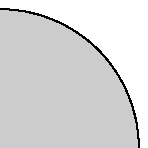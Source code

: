 input boxes
beginfig(1);
prologues:=3;

%some colours
color lightgrey;
lightgrey:=(4/5, 4/5, 4/5);
color midgrey;
midgrey:=(3/5, 3/5, 3/5);
color darkgrey;
darkgrey=(2/5, 2/5, 2/5);
color gloom;
gloom=(1/5, 1/5, 1/5);

color azure;
azure:=(12/13, 1, 1);
color baby;
baby:=(12/13, 24/25, 1);
color lavender;
lavender=(23/26, 23/26, 49/50);
color ultra;
ultra=(8/13, 23/26, 12/13);


%free, active unref, active ref, inactive unref
%inactive ref, dirty, clean
path f, au, ar, iu, ir, d, c;


%Lifecycle of a Linux page

f := fullcircle scaled(100);
fill f withcolor lightgrey;
draw f;


au := fullcircle scaled 100 shifted(-200, -200);
fill au withcolor baby;
draw au;

ar := fullcircle scaled 100 shifted(-200, -400);
fill ar withcolor azure;
draw ar;

iu := fullcircle scaled 100 shifted(200, -200);
fill iu withcolor lavender;
draw iu;

ir := fullcircle scaled 100 shifted(200, -400);
fill ir withcolor ultra;
draw ir;

d := fullcircle scaled 100 shifted(350, -450);
fill d withcolor darkgrey;
draw d;

c := fullcircle scaled 100 shifted(500, -300);
fill c withcolor midgrey;
draw au;


endfig;
